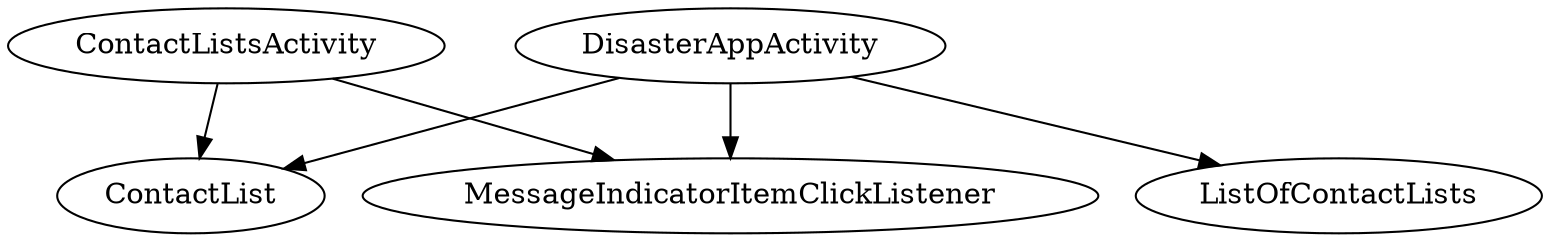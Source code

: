 digraph G1 {
  concentrate = true;
  ContactListsActivity -> MessageIndicatorItemClickListener;
  ContactListsActivity -> ContactList;
  DisasterAppActivity -> MessageIndicatorItemClickListener;
  DisasterAppActivity -> ContactList;
  DisasterAppActivity -> ListOfContactLists;
}
